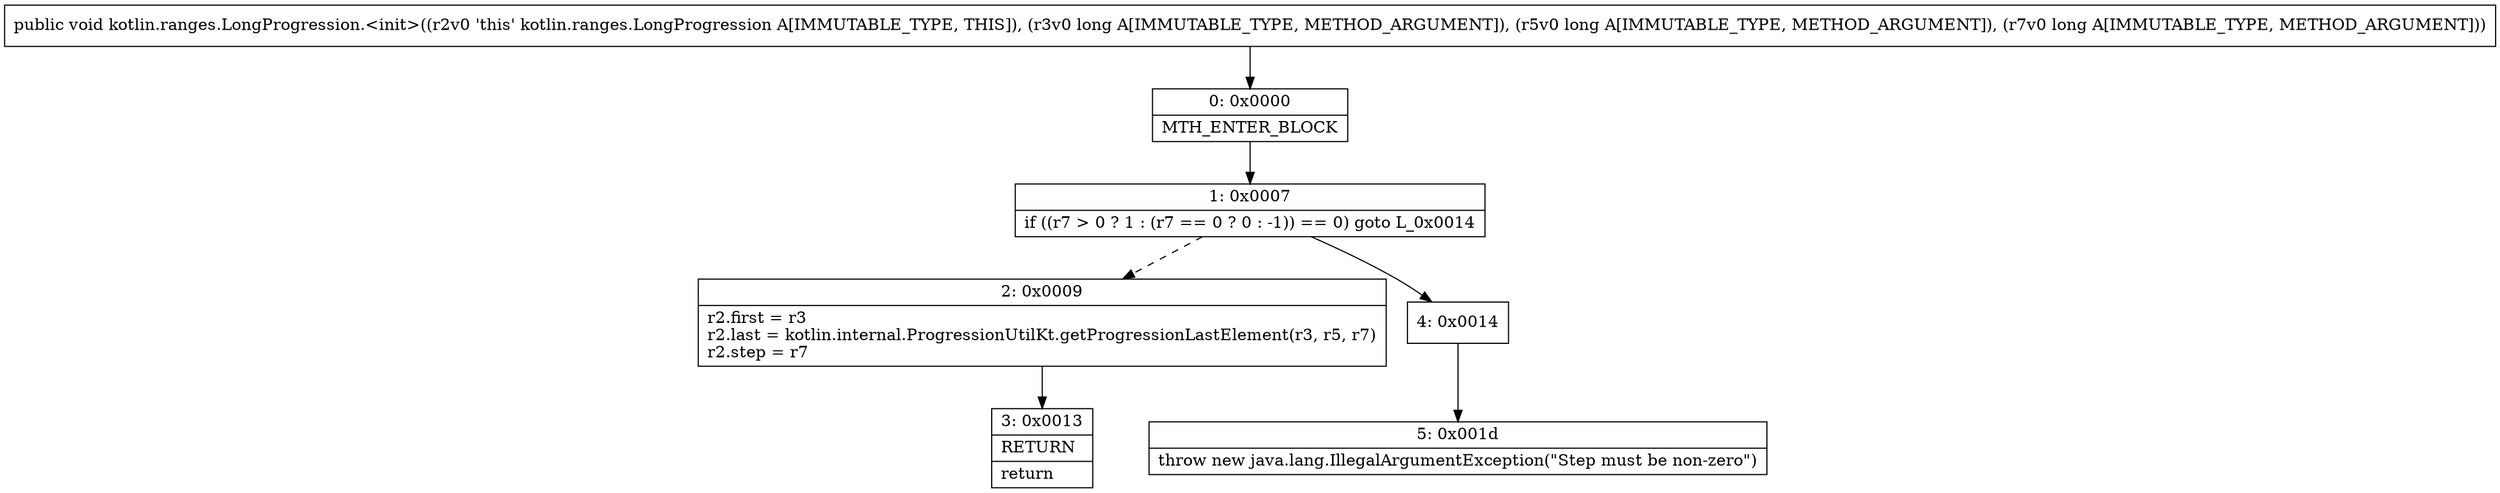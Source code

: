 digraph "CFG forkotlin.ranges.LongProgression.\<init\>(JJJ)V" {
Node_0 [shape=record,label="{0\:\ 0x0000|MTH_ENTER_BLOCK\l}"];
Node_1 [shape=record,label="{1\:\ 0x0007|if ((r7 \> 0 ? 1 : (r7 == 0 ? 0 : \-1)) == 0) goto L_0x0014\l}"];
Node_2 [shape=record,label="{2\:\ 0x0009|r2.first = r3\lr2.last = kotlin.internal.ProgressionUtilKt.getProgressionLastElement(r3, r5, r7)\lr2.step = r7\l}"];
Node_3 [shape=record,label="{3\:\ 0x0013|RETURN\l|return\l}"];
Node_4 [shape=record,label="{4\:\ 0x0014}"];
Node_5 [shape=record,label="{5\:\ 0x001d|throw new java.lang.IllegalArgumentException(\"Step must be non\-zero\")\l}"];
MethodNode[shape=record,label="{public void kotlin.ranges.LongProgression.\<init\>((r2v0 'this' kotlin.ranges.LongProgression A[IMMUTABLE_TYPE, THIS]), (r3v0 long A[IMMUTABLE_TYPE, METHOD_ARGUMENT]), (r5v0 long A[IMMUTABLE_TYPE, METHOD_ARGUMENT]), (r7v0 long A[IMMUTABLE_TYPE, METHOD_ARGUMENT])) }"];
MethodNode -> Node_0;
Node_0 -> Node_1;
Node_1 -> Node_2[style=dashed];
Node_1 -> Node_4;
Node_2 -> Node_3;
Node_4 -> Node_5;
}

